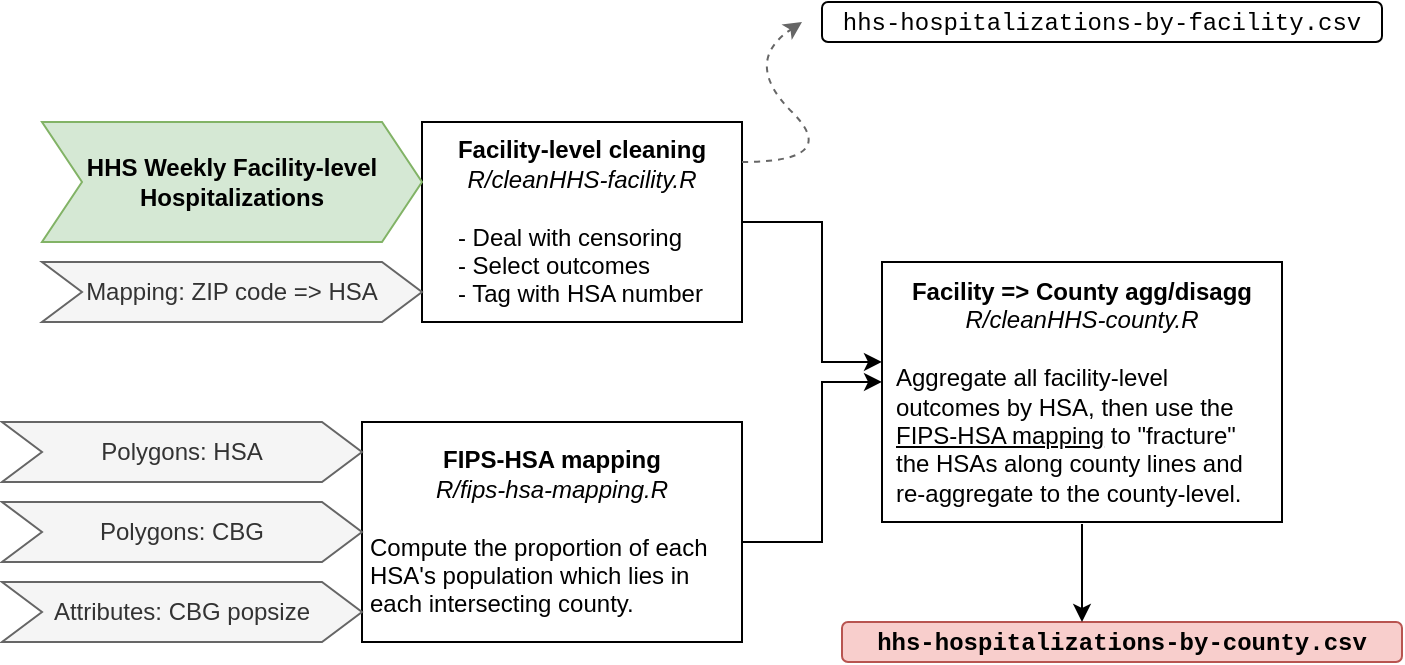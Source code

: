<mxfile version="17.2.4" type="device"><diagram id="UNkJLyA9J-Rjr5mGnHJm" name="Page-1"><mxGraphModel dx="873" dy="574" grid="1" gridSize="10" guides="1" tooltips="1" connect="1" arrows="1" fold="1" page="1" pageScale="1" pageWidth="850" pageHeight="1100" math="0" shadow="0"><root><mxCell id="0"/><mxCell id="1" parent="0"/><mxCell id="BuyA5uFjHqhIw3FEIgO1-3" value="&lt;div&gt;&lt;b&gt;Facility-level cleaning&lt;/b&gt;&lt;/div&gt;&lt;div&gt;&lt;i&gt;R/cleanHHS-facility.R&lt;/i&gt;&lt;br&gt;&lt;/div&gt;&lt;div&gt;&lt;br&gt;&lt;/div&gt;&lt;div align=&quot;left&quot;&gt;- Deal with censoring&lt;/div&gt;&lt;div align=&quot;left&quot;&gt;- Select outcomes&lt;/div&gt;&lt;div align=&quot;left&quot;&gt;- Tag with HSA number&lt;br&gt;&lt;/div&gt;" style="rounded=0;whiteSpace=wrap;html=1;" vertex="1" parent="1"><mxGeometry x="390" y="140" width="160" height="100" as="geometry"/></mxCell><mxCell id="BuyA5uFjHqhIw3FEIgO1-4" value="&lt;div&gt;&lt;b&gt;FIPS-HSA mapping&lt;/b&gt;&lt;/div&gt;&lt;div&gt;&lt;i&gt;R/fips-hsa-mapping.R&lt;/i&gt;&lt;/div&gt;&lt;div&gt;&lt;br&gt;&lt;/div&gt;&lt;div align=&quot;left&quot;&gt;Compute the proportion of each HSA's population which lies in each intersecting county.&lt;br&gt;&lt;/div&gt;" style="rounded=0;whiteSpace=wrap;html=1;perimeterSpacing=1;spacing=5;" vertex="1" parent="1"><mxGeometry x="360" y="290" width="190" height="110" as="geometry"/></mxCell><mxCell id="BuyA5uFjHqhIw3FEIgO1-5" value="&lt;b&gt;Facility =&amp;gt; County agg/disagg&lt;/b&gt;&lt;br&gt;&lt;div&gt;&lt;i&gt;R/cleanHHS-county.R&lt;/i&gt;&lt;/div&gt;&lt;div&gt;&lt;br&gt;&lt;/div&gt;&lt;div align=&quot;left&quot;&gt;Aggregate all facility-level outcomes by HSA, then use the &lt;u&gt;FIPS-HSA mapping&lt;/u&gt; to &quot;fracture&quot; the HSAs along county lines and re-aggregate to the county-level.&lt;br&gt;&lt;/div&gt;" style="rounded=0;whiteSpace=wrap;html=1;perimeterSpacing=1;spacing=8;" vertex="1" parent="1"><mxGeometry x="620" y="210" width="200" height="130" as="geometry"/></mxCell><mxCell id="BuyA5uFjHqhIw3FEIgO1-6" value="HHS Weekly Facility-level Hospitalizations" style="shape=step;perimeter=stepPerimeter;whiteSpace=wrap;html=1;fixedSize=1;fillColor=#d5e8d4;strokeColor=#82b366;fontStyle=1" vertex="1" parent="1"><mxGeometry x="200" y="140" width="190" height="60" as="geometry"/></mxCell><mxCell id="BuyA5uFjHqhIw3FEIgO1-7" value="Mapping: ZIP code =&amp;gt; HSA" style="shape=step;perimeter=stepPerimeter;whiteSpace=wrap;html=1;fixedSize=1;fillColor=#f5f5f5;fontColor=#333333;strokeColor=#666666;" vertex="1" parent="1"><mxGeometry x="200" y="210" width="190" height="30" as="geometry"/></mxCell><mxCell id="BuyA5uFjHqhIw3FEIgO1-8" value="Polygons: HSA" style="shape=step;perimeter=stepPerimeter;whiteSpace=wrap;html=1;fixedSize=1;fillColor=#f5f5f5;fontColor=#333333;strokeColor=#666666;" vertex="1" parent="1"><mxGeometry x="180" y="290" width="180" height="30" as="geometry"/></mxCell><mxCell id="BuyA5uFjHqhIw3FEIgO1-9" value="Polygons: CBG" style="shape=step;perimeter=stepPerimeter;whiteSpace=wrap;html=1;fixedSize=1;fillColor=#f5f5f5;fontColor=#333333;strokeColor=#666666;" vertex="1" parent="1"><mxGeometry x="180" y="330" width="180" height="30" as="geometry"/></mxCell><mxCell id="BuyA5uFjHqhIw3FEIgO1-10" value="Attributes: CBG popsize" style="shape=step;perimeter=stepPerimeter;whiteSpace=wrap;html=1;fixedSize=1;fillColor=#f5f5f5;fontColor=#333333;strokeColor=#666666;" vertex="1" parent="1"><mxGeometry x="180" y="370" width="180" height="30" as="geometry"/></mxCell><mxCell id="BuyA5uFjHqhIw3FEIgO1-11" value="" style="endArrow=classic;startArrow=none;html=1;rounded=0;startFill=0;entryX=0.005;entryY=0.462;entryDx=0;entryDy=0;entryPerimeter=0;" edge="1" parent="1" target="BuyA5uFjHqhIw3FEIgO1-5"><mxGeometry width="50" height="50" relative="1" as="geometry"><mxPoint x="550" y="350" as="sourcePoint"/><mxPoint x="600" y="300" as="targetPoint"/><Array as="points"><mxPoint x="590" y="350"/><mxPoint x="590" y="270"/></Array></mxGeometry></mxCell><mxCell id="BuyA5uFjHqhIw3FEIgO1-12" value="" style="endArrow=classic;startArrow=none;html=1;rounded=0;startFill=0;entryX=0.005;entryY=0.462;entryDx=0;entryDy=0;entryPerimeter=0;exitX=1;exitY=0.5;exitDx=0;exitDy=0;" edge="1" parent="1" source="BuyA5uFjHqhIw3FEIgO1-3"><mxGeometry width="50" height="50" relative="1" as="geometry"><mxPoint x="549.99" y="340" as="sourcePoint"/><mxPoint x="620" y="259.984" as="targetPoint"/><Array as="points"><mxPoint x="590" y="190"/><mxPoint x="589.99" y="260"/></Array></mxGeometry></mxCell><mxCell id="BuyA5uFjHqhIw3FEIgO1-13" value="" style="curved=1;endArrow=classic;html=1;rounded=0;strokeColor=#666666;dashed=1;fillColor=#f5f5f5;" edge="1" parent="1"><mxGeometry width="50" height="50" relative="1" as="geometry"><mxPoint x="550" y="160" as="sourcePoint"/><mxPoint x="580" y="90" as="targetPoint"/><Array as="points"><mxPoint x="600" y="160"/><mxPoint x="550" y="110"/></Array></mxGeometry></mxCell><mxCell id="BuyA5uFjHqhIw3FEIgO1-14" value="&lt;font face=&quot;Courier New&quot;&gt;hhs-hospitalizations-by-facility.csv&lt;/font&gt;" style="rounded=1;whiteSpace=wrap;html=1;" vertex="1" parent="1"><mxGeometry x="590" y="80" width="280" height="20" as="geometry"/></mxCell><mxCell id="BuyA5uFjHqhIw3FEIgO1-15" value="&lt;font face=&quot;Courier New&quot;&gt;hhs-hospitalizations-by-county.csv&lt;/font&gt;" style="rounded=1;whiteSpace=wrap;html=1;fontStyle=1;fillColor=#f8cecc;strokeColor=#b85450;" vertex="1" parent="1"><mxGeometry x="600" y="390" width="280" height="20" as="geometry"/></mxCell><mxCell id="BuyA5uFjHqhIw3FEIgO1-16" value="" style="endArrow=classic;html=1;rounded=0;fontFamily=Courier New;strokeColor=#000000;exitX=0.5;exitY=1;exitDx=0;exitDy=0;" edge="1" parent="1" source="BuyA5uFjHqhIw3FEIgO1-5"><mxGeometry width="50" height="50" relative="1" as="geometry"><mxPoint x="540" y="240" as="sourcePoint"/><mxPoint x="720" y="390" as="targetPoint"/></mxGeometry></mxCell></root></mxGraphModel></diagram></mxfile>